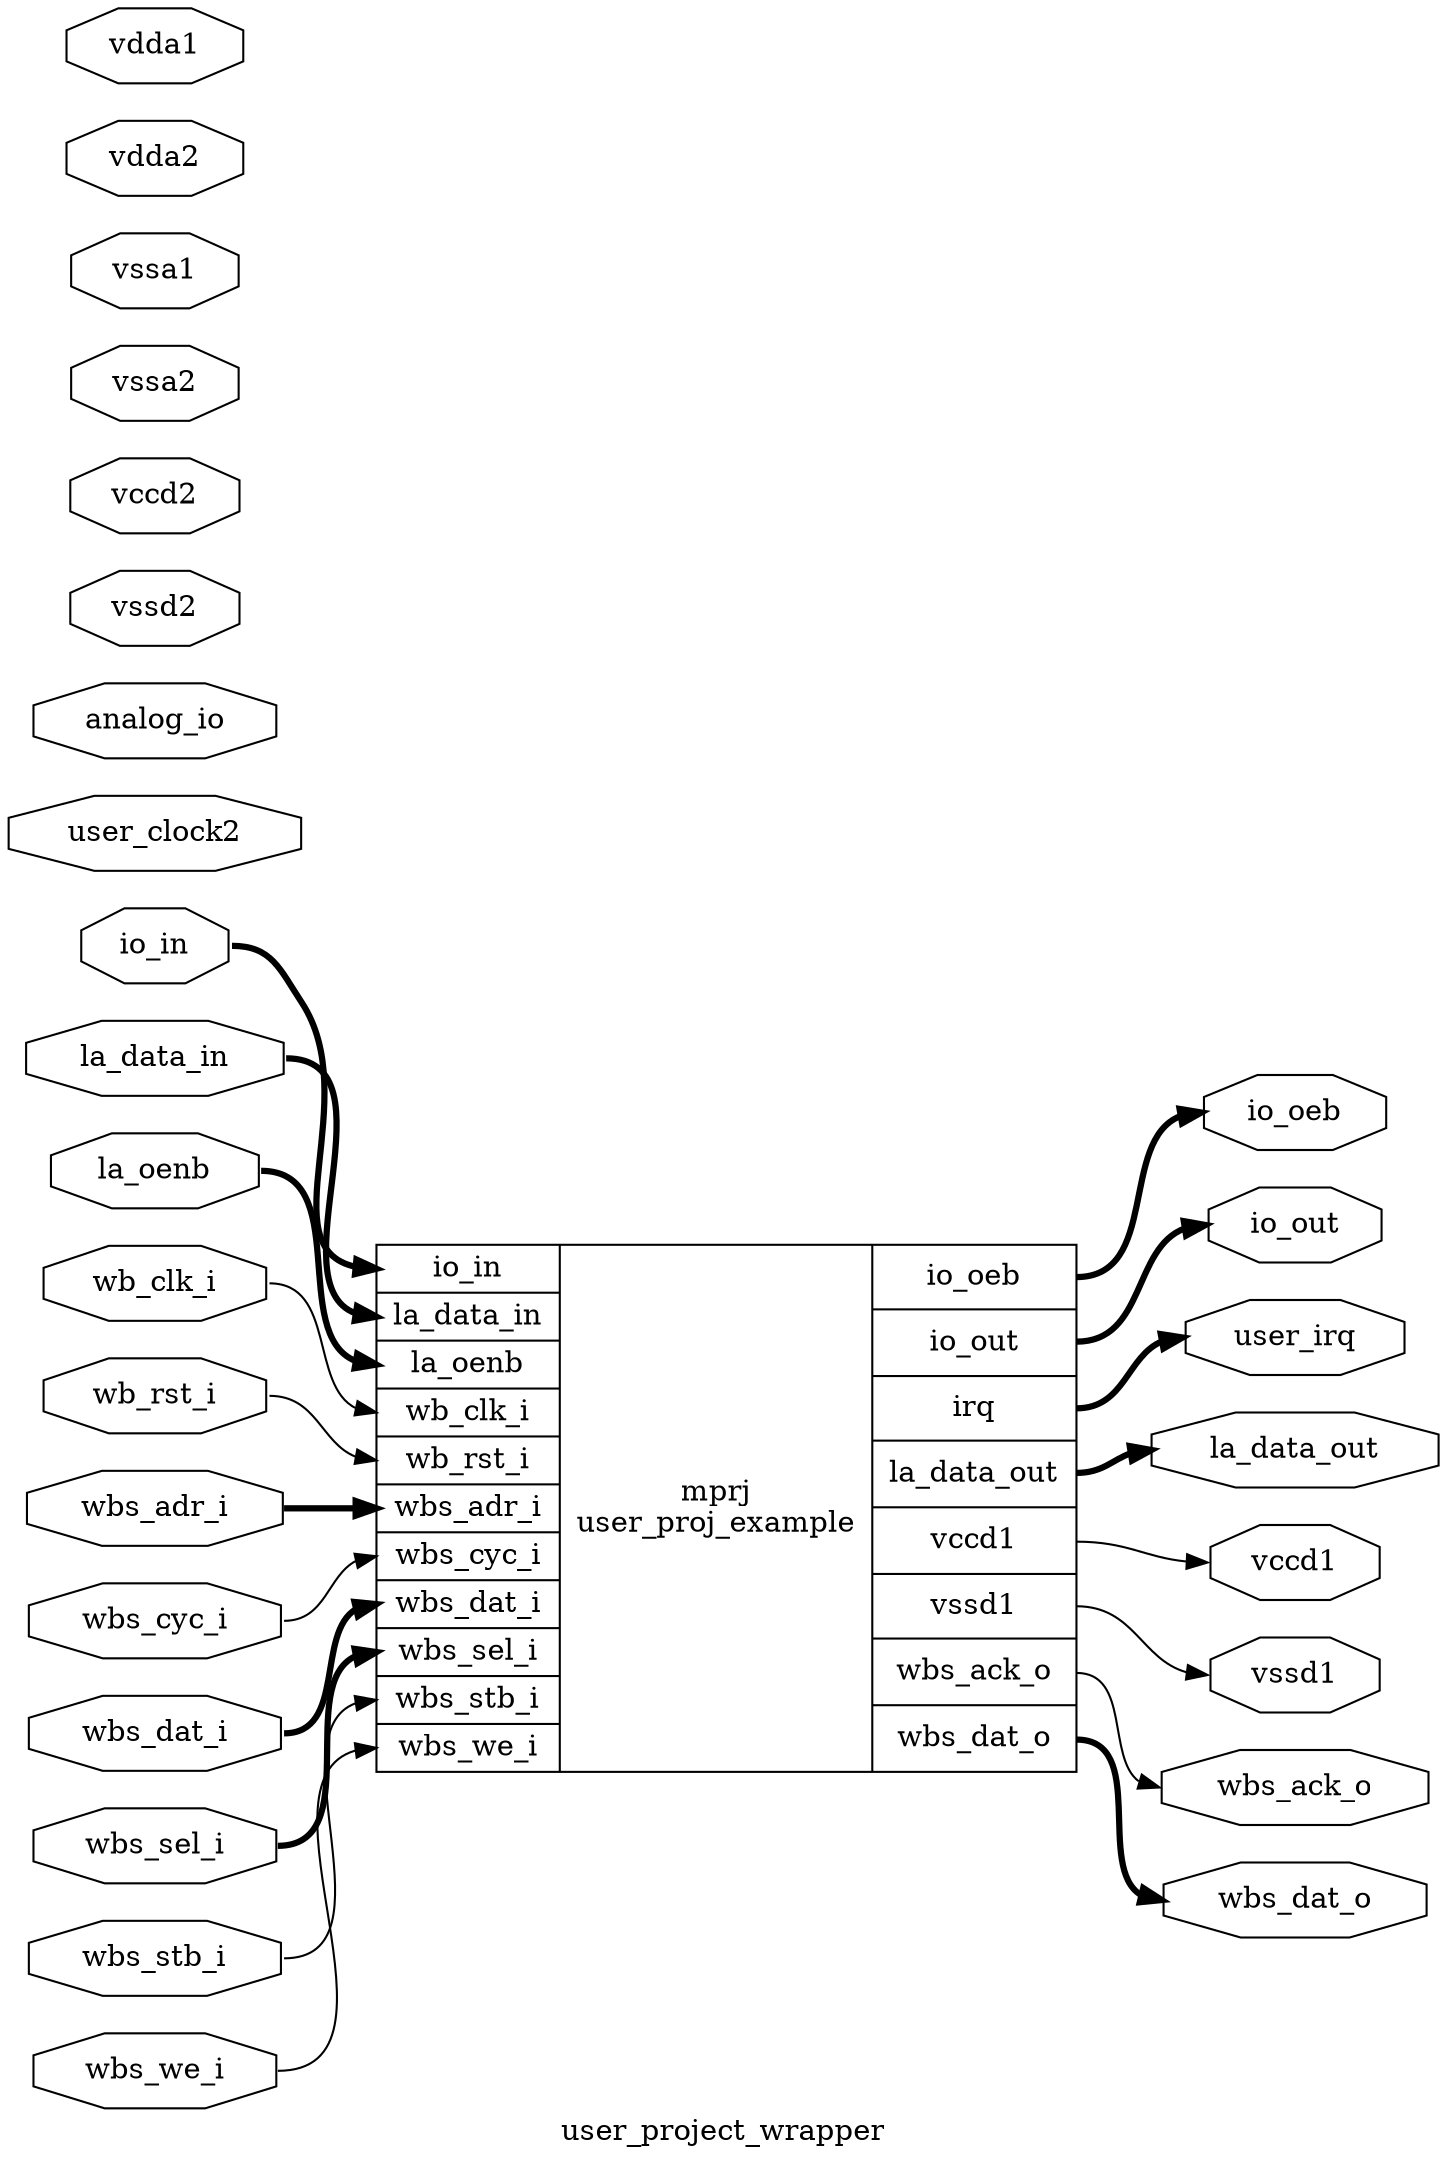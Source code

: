 digraph "user_project_wrapper" {
label="user_project_wrapper";
rankdir="LR";
remincross=true;
n1 [ shape=octagon, label="user_irq", color="black", fontcolor="black" ];
n2 [ shape=octagon, label="user_clock2", color="black", fontcolor="black" ];
n3 [ shape=octagon, label="analog_io", color="black", fontcolor="black" ];
n4 [ shape=octagon, label="io_oeb", color="black", fontcolor="black" ];
n5 [ shape=octagon, label="io_out", color="black", fontcolor="black" ];
n6 [ shape=octagon, label="io_in", color="black", fontcolor="black" ];
n7 [ shape=octagon, label="la_oenb", color="black", fontcolor="black" ];
n8 [ shape=octagon, label="la_data_out", color="black", fontcolor="black" ];
n9 [ shape=octagon, label="la_data_in", color="black", fontcolor="black" ];
n10 [ shape=octagon, label="wbs_dat_o", color="black", fontcolor="black" ];
n11 [ shape=octagon, label="wbs_ack_o", color="black", fontcolor="black" ];
n12 [ shape=octagon, label="wbs_adr_i", color="black", fontcolor="black" ];
n13 [ shape=octagon, label="wbs_dat_i", color="black", fontcolor="black" ];
n14 [ shape=octagon, label="wbs_sel_i", color="black", fontcolor="black" ];
n15 [ shape=octagon, label="wbs_we_i", color="black", fontcolor="black" ];
n16 [ shape=octagon, label="wbs_cyc_i", color="black", fontcolor="black" ];
n17 [ shape=octagon, label="wbs_stb_i", color="black", fontcolor="black" ];
n18 [ shape=octagon, label="wb_rst_i", color="black", fontcolor="black" ];
n19 [ shape=octagon, label="wb_clk_i", color="black", fontcolor="black" ];
n20 [ shape=octagon, label="vssd2", color="black", fontcolor="black" ];
n21 [ shape=octagon, label="vssd1", color="black", fontcolor="black" ];
n22 [ shape=octagon, label="vccd2", color="black", fontcolor="black" ];
n23 [ shape=octagon, label="vccd1", color="black", fontcolor="black" ];
n24 [ shape=octagon, label="vssa2", color="black", fontcolor="black" ];
n25 [ shape=octagon, label="vssa1", color="black", fontcolor="black" ];
n26 [ shape=octagon, label="vdda2", color="black", fontcolor="black" ];
n27 [ shape=octagon, label="vdda1", color="black", fontcolor="black" ];
c29 [ shape=record, label="{{<p6> io_in|<p9> la_data_in|<p7> la_oenb|<p19> wb_clk_i|<p18> wb_rst_i|<p12> wbs_adr_i|<p16> wbs_cyc_i|<p13> wbs_dat_i|<p14> wbs_sel_i|<p17> wbs_stb_i|<p15> wbs_we_i}|mprj\nuser_proj_example|{<p4> io_oeb|<p5> io_out|<p28> irq|<p8> la_data_out|<p23> vccd1|<p21> vssd1|<p11> wbs_ack_o|<p10> wbs_dat_o}}" ];
c29:p28:e -> n1:w [color="black", style="setlinewidth(3)", label=""];
c29:p10:e -> n10:w [color="black", style="setlinewidth(3)", label=""];
c29:p11:e -> n11:w [color="black", label=""];
n12:e -> c29:p12:w [color="black", style="setlinewidth(3)", label=""];
n13:e -> c29:p13:w [color="black", style="setlinewidth(3)", label=""];
n14:e -> c29:p14:w [color="black", style="setlinewidth(3)", label=""];
n15:e -> c29:p15:w [color="black", label=""];
n16:e -> c29:p16:w [color="black", label=""];
n17:e -> c29:p17:w [color="black", label=""];
n18:e -> c29:p18:w [color="black", label=""];
n19:e -> c29:p19:w [color="black", label=""];
c29:p21:e -> n21:w [color="black", label=""];
c29:p23:e -> n23:w [color="black", label=""];
c29:p4:e -> n4:w [color="black", style="setlinewidth(3)", label=""];
c29:p5:e -> n5:w [color="black", style="setlinewidth(3)", label=""];
n6:e -> c29:p6:w [color="black", style="setlinewidth(3)", label=""];
n7:e -> c29:p7:w [color="black", style="setlinewidth(3)", label=""];
c29:p8:e -> n8:w [color="black", style="setlinewidth(3)", label=""];
n9:e -> c29:p9:w [color="black", style="setlinewidth(3)", label=""];
}
